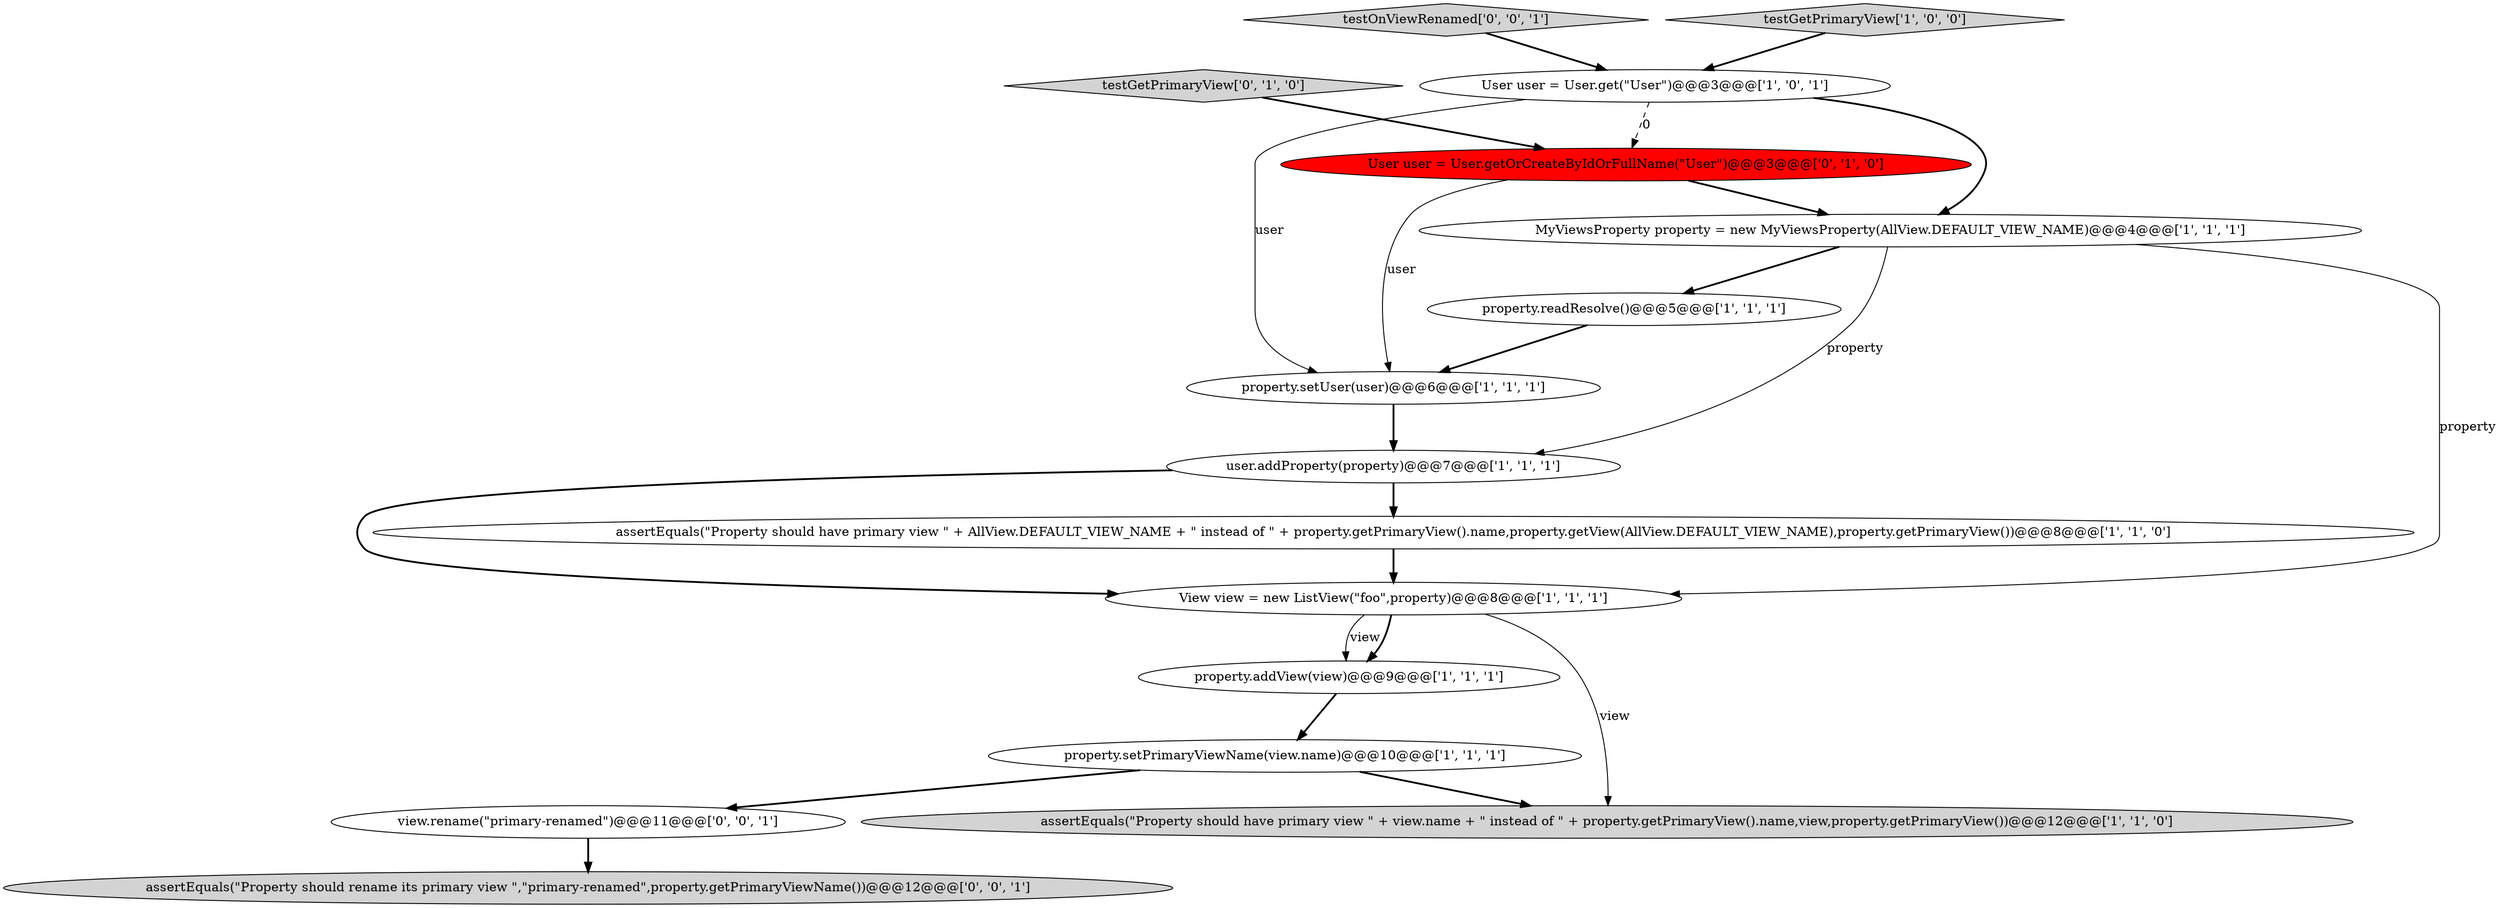 digraph {
15 [style = filled, label = "assertEquals(\"Property should rename its primary view \",\"primary-renamed\",property.getPrimaryViewName())@@@12@@@['0', '0', '1']", fillcolor = lightgray, shape = ellipse image = "AAA0AAABBB3BBB"];
9 [style = filled, label = "property.addView(view)@@@9@@@['1', '1', '1']", fillcolor = white, shape = ellipse image = "AAA0AAABBB1BBB"];
7 [style = filled, label = "user.addProperty(property)@@@7@@@['1', '1', '1']", fillcolor = white, shape = ellipse image = "AAA0AAABBB1BBB"];
11 [style = filled, label = "User user = User.getOrCreateByIdOrFullName(\"User\")@@@3@@@['0', '1', '0']", fillcolor = red, shape = ellipse image = "AAA1AAABBB2BBB"];
14 [style = filled, label = "testOnViewRenamed['0', '0', '1']", fillcolor = lightgray, shape = diamond image = "AAA0AAABBB3BBB"];
3 [style = filled, label = "property.setUser(user)@@@6@@@['1', '1', '1']", fillcolor = white, shape = ellipse image = "AAA0AAABBB1BBB"];
1 [style = filled, label = "property.readResolve()@@@5@@@['1', '1', '1']", fillcolor = white, shape = ellipse image = "AAA0AAABBB1BBB"];
0 [style = filled, label = "User user = User.get(\"User\")@@@3@@@['1', '0', '1']", fillcolor = white, shape = ellipse image = "AAA0AAABBB1BBB"];
8 [style = filled, label = "View view = new ListView(\"foo\",property)@@@8@@@['1', '1', '1']", fillcolor = white, shape = ellipse image = "AAA0AAABBB1BBB"];
10 [style = filled, label = "assertEquals(\"Property should have primary view \" + view.name + \" instead of \" + property.getPrimaryView().name,view,property.getPrimaryView())@@@12@@@['1', '1', '0']", fillcolor = lightgray, shape = ellipse image = "AAA0AAABBB1BBB"];
12 [style = filled, label = "testGetPrimaryView['0', '1', '0']", fillcolor = lightgray, shape = diamond image = "AAA0AAABBB2BBB"];
5 [style = filled, label = "testGetPrimaryView['1', '0', '0']", fillcolor = lightgray, shape = diamond image = "AAA0AAABBB1BBB"];
13 [style = filled, label = "view.rename(\"primary-renamed\")@@@11@@@['0', '0', '1']", fillcolor = white, shape = ellipse image = "AAA0AAABBB3BBB"];
4 [style = filled, label = "property.setPrimaryViewName(view.name)@@@10@@@['1', '1', '1']", fillcolor = white, shape = ellipse image = "AAA0AAABBB1BBB"];
2 [style = filled, label = "assertEquals(\"Property should have primary view \" + AllView.DEFAULT_VIEW_NAME + \" instead of \" + property.getPrimaryView().name,property.getView(AllView.DEFAULT_VIEW_NAME),property.getPrimaryView())@@@8@@@['1', '1', '0']", fillcolor = white, shape = ellipse image = "AAA0AAABBB1BBB"];
6 [style = filled, label = "MyViewsProperty property = new MyViewsProperty(AllView.DEFAULT_VIEW_NAME)@@@4@@@['1', '1', '1']", fillcolor = white, shape = ellipse image = "AAA0AAABBB1BBB"];
4->10 [style = bold, label=""];
0->6 [style = bold, label=""];
9->4 [style = bold, label=""];
11->6 [style = bold, label=""];
4->13 [style = bold, label=""];
12->11 [style = bold, label=""];
1->3 [style = bold, label=""];
0->11 [style = dashed, label="0"];
6->7 [style = solid, label="property"];
7->8 [style = bold, label=""];
0->3 [style = solid, label="user"];
6->1 [style = bold, label=""];
8->9 [style = solid, label="view"];
14->0 [style = bold, label=""];
5->0 [style = bold, label=""];
3->7 [style = bold, label=""];
11->3 [style = solid, label="user"];
7->2 [style = bold, label=""];
8->9 [style = bold, label=""];
6->8 [style = solid, label="property"];
13->15 [style = bold, label=""];
8->10 [style = solid, label="view"];
2->8 [style = bold, label=""];
}
